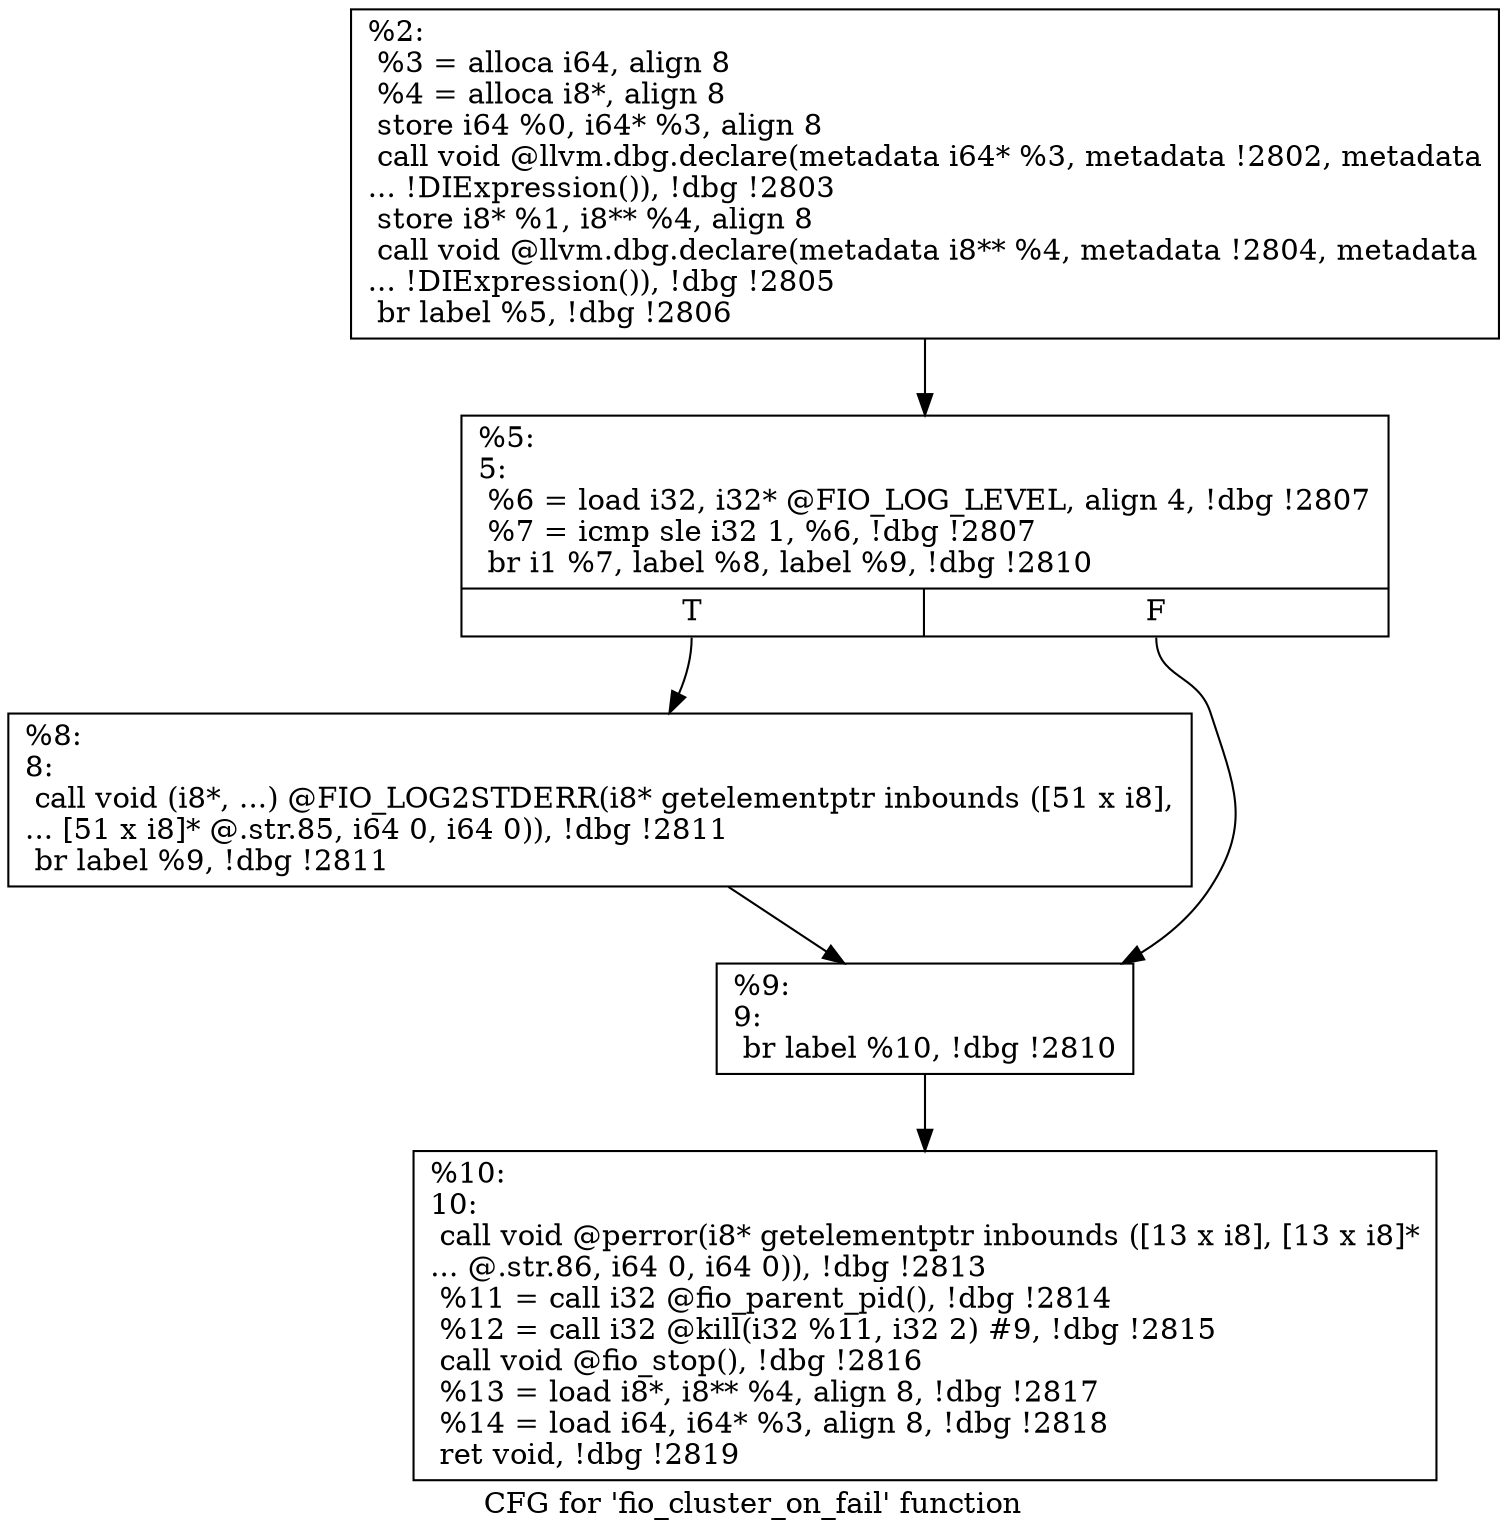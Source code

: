 digraph "CFG for 'fio_cluster_on_fail' function" {
	label="CFG for 'fio_cluster_on_fail' function";

	Node0x55685154c230 [shape=record,label="{%2:\l  %3 = alloca i64, align 8\l  %4 = alloca i8*, align 8\l  store i64 %0, i64* %3, align 8\l  call void @llvm.dbg.declare(metadata i64* %3, metadata !2802, metadata\l... !DIExpression()), !dbg !2803\l  store i8* %1, i8** %4, align 8\l  call void @llvm.dbg.declare(metadata i8** %4, metadata !2804, metadata\l... !DIExpression()), !dbg !2805\l  br label %5, !dbg !2806\l}"];
	Node0x55685154c230 -> Node0x55685154c310;
	Node0x55685154c310 [shape=record,label="{%5:\l5:                                                \l  %6 = load i32, i32* @FIO_LOG_LEVEL, align 4, !dbg !2807\l  %7 = icmp sle i32 1, %6, !dbg !2807\l  br i1 %7, label %8, label %9, !dbg !2810\l|{<s0>T|<s1>F}}"];
	Node0x55685154c310:s0 -> Node0x55685154c360;
	Node0x55685154c310:s1 -> Node0x55685154c3b0;
	Node0x55685154c360 [shape=record,label="{%8:\l8:                                                \l  call void (i8*, ...) @FIO_LOG2STDERR(i8* getelementptr inbounds ([51 x i8],\l... [51 x i8]* @.str.85, i64 0, i64 0)), !dbg !2811\l  br label %9, !dbg !2811\l}"];
	Node0x55685154c360 -> Node0x55685154c3b0;
	Node0x55685154c3b0 [shape=record,label="{%9:\l9:                                                \l  br label %10, !dbg !2810\l}"];
	Node0x55685154c3b0 -> Node0x55685154c400;
	Node0x55685154c400 [shape=record,label="{%10:\l10:                                               \l  call void @perror(i8* getelementptr inbounds ([13 x i8], [13 x i8]*\l... @.str.86, i64 0, i64 0)), !dbg !2813\l  %11 = call i32 @fio_parent_pid(), !dbg !2814\l  %12 = call i32 @kill(i32 %11, i32 2) #9, !dbg !2815\l  call void @fio_stop(), !dbg !2816\l  %13 = load i8*, i8** %4, align 8, !dbg !2817\l  %14 = load i64, i64* %3, align 8, !dbg !2818\l  ret void, !dbg !2819\l}"];
}
